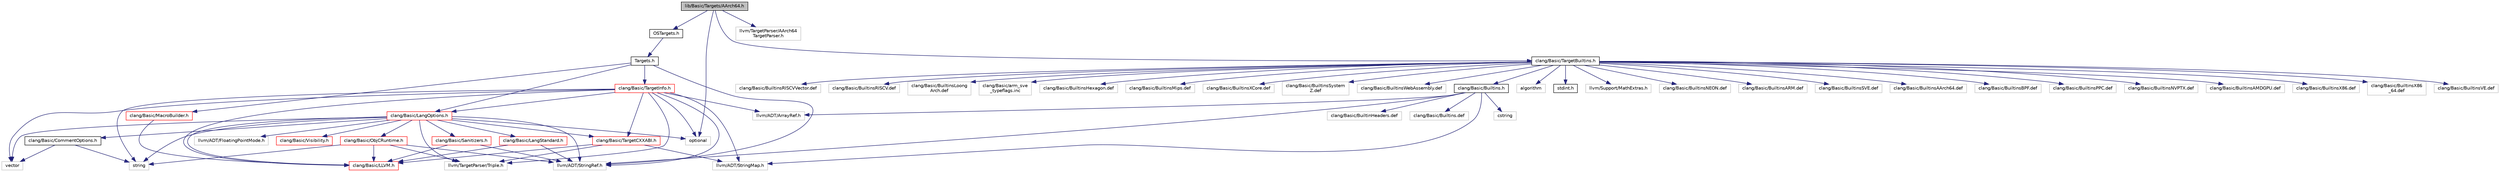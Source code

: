 digraph "lib/Basic/Targets/AArch64.h"
{
 // LATEX_PDF_SIZE
  bgcolor="transparent";
  edge [fontname="Helvetica",fontsize="10",labelfontname="Helvetica",labelfontsize="10"];
  node [fontname="Helvetica",fontsize="10",shape=record];
  Node1 [label="lib/Basic/Targets/AArch64.h",height=0.2,width=0.4,color="black", fillcolor="grey75", style="filled", fontcolor="black",tooltip=" "];
  Node1 -> Node2 [color="midnightblue",fontsize="10",style="solid",fontname="Helvetica"];
  Node2 [label="OSTargets.h",height=0.2,width=0.4,color="black",URL="$OSTargets_8h.html",tooltip=" "];
  Node2 -> Node3 [color="midnightblue",fontsize="10",style="solid",fontname="Helvetica"];
  Node3 [label="Targets.h",height=0.2,width=0.4,color="black",URL="$Targets_8h.html",tooltip=" "];
  Node3 -> Node4 [color="midnightblue",fontsize="10",style="solid",fontname="Helvetica"];
  Node4 [label="clang/Basic/LangOptions.h",height=0.2,width=0.4,color="red",URL="$LangOptions_8h.html",tooltip=" "];
  Node4 -> Node5 [color="midnightblue",fontsize="10",style="solid",fontname="Helvetica"];
  Node5 [label="clang/Basic/CommentOptions.h",height=0.2,width=0.4,color="black",URL="$CommentOptions_8h.html",tooltip=" "];
  Node5 -> Node6 [color="midnightblue",fontsize="10",style="solid",fontname="Helvetica"];
  Node6 [label="string",height=0.2,width=0.4,color="grey75",tooltip=" "];
  Node5 -> Node7 [color="midnightblue",fontsize="10",style="solid",fontname="Helvetica"];
  Node7 [label="vector",height=0.2,width=0.4,color="grey75",tooltip=" "];
  Node4 -> Node8 [color="midnightblue",fontsize="10",style="solid",fontname="Helvetica"];
  Node8 [label="clang/Basic/LLVM.h",height=0.2,width=0.4,color="red",URL="$LLVM_8h.html",tooltip=" "];
  Node4 -> Node11 [color="midnightblue",fontsize="10",style="solid",fontname="Helvetica"];
  Node11 [label="clang/Basic/LangStandard.h",height=0.2,width=0.4,color="red",URL="$LangStandard_8h.html",tooltip=" "];
  Node11 -> Node8 [color="midnightblue",fontsize="10",style="solid",fontname="Helvetica"];
  Node11 -> Node12 [color="midnightblue",fontsize="10",style="solid",fontname="Helvetica"];
  Node12 [label="llvm/ADT/StringRef.h",height=0.2,width=0.4,color="grey75",tooltip=" "];
  Node4 -> Node14 [color="midnightblue",fontsize="10",style="solid",fontname="Helvetica"];
  Node14 [label="clang/Basic/ObjCRuntime.h",height=0.2,width=0.4,color="red",URL="$ObjCRuntime_8h.html",tooltip=" "];
  Node14 -> Node8 [color="midnightblue",fontsize="10",style="solid",fontname="Helvetica"];
  Node14 -> Node12 [color="midnightblue",fontsize="10",style="solid",fontname="Helvetica"];
  Node14 -> Node18 [color="midnightblue",fontsize="10",style="solid",fontname="Helvetica"];
  Node18 [label="llvm/TargetParser/Triple.h",height=0.2,width=0.4,color="grey75",tooltip=" "];
  Node14 -> Node6 [color="midnightblue",fontsize="10",style="solid",fontname="Helvetica"];
  Node4 -> Node19 [color="midnightblue",fontsize="10",style="solid",fontname="Helvetica"];
  Node19 [label="clang/Basic/Sanitizers.h",height=0.2,width=0.4,color="red",URL="$Sanitizers_8h.html",tooltip=" "];
  Node19 -> Node8 [color="midnightblue",fontsize="10",style="solid",fontname="Helvetica"];
  Node19 -> Node12 [color="midnightblue",fontsize="10",style="solid",fontname="Helvetica"];
  Node4 -> Node24 [color="midnightblue",fontsize="10",style="solid",fontname="Helvetica"];
  Node24 [label="clang/Basic/TargetCXXABI.h",height=0.2,width=0.4,color="red",URL="$TargetCXXABI_8h.html",tooltip=" "];
  Node24 -> Node8 [color="midnightblue",fontsize="10",style="solid",fontname="Helvetica"];
  Node24 -> Node26 [color="midnightblue",fontsize="10",style="solid",fontname="Helvetica"];
  Node26 [label="llvm/ADT/StringMap.h",height=0.2,width=0.4,color="grey75",tooltip=" "];
  Node24 -> Node18 [color="midnightblue",fontsize="10",style="solid",fontname="Helvetica"];
  Node4 -> Node28 [color="midnightblue",fontsize="10",style="solid",fontname="Helvetica"];
  Node28 [label="clang/Basic/Visibility.h",height=0.2,width=0.4,color="red",URL="$Visibility_8h.html",tooltip=" "];
  Node4 -> Node31 [color="midnightblue",fontsize="10",style="solid",fontname="Helvetica"];
  Node31 [label="llvm/ADT/FloatingPointMode.h",height=0.2,width=0.4,color="grey75",tooltip=" "];
  Node4 -> Node12 [color="midnightblue",fontsize="10",style="solid",fontname="Helvetica"];
  Node4 -> Node18 [color="midnightblue",fontsize="10",style="solid",fontname="Helvetica"];
  Node4 -> Node32 [color="midnightblue",fontsize="10",style="solid",fontname="Helvetica"];
  Node32 [label="optional",height=0.2,width=0.4,color="grey75",tooltip=" "];
  Node4 -> Node6 [color="midnightblue",fontsize="10",style="solid",fontname="Helvetica"];
  Node4 -> Node7 [color="midnightblue",fontsize="10",style="solid",fontname="Helvetica"];
  Node3 -> Node35 [color="midnightblue",fontsize="10",style="solid",fontname="Helvetica"];
  Node35 [label="clang/Basic/MacroBuilder.h",height=0.2,width=0.4,color="red",URL="$MacroBuilder_8h.html",tooltip=" "];
  Node35 -> Node8 [color="midnightblue",fontsize="10",style="solid",fontname="Helvetica"];
  Node3 -> Node38 [color="midnightblue",fontsize="10",style="solid",fontname="Helvetica"];
  Node38 [label="clang/Basic/TargetInfo.h",height=0.2,width=0.4,color="red",URL="$include_2clang_2Basic_2TargetInfo_8h.html",tooltip=" "];
  Node38 -> Node8 [color="midnightblue",fontsize="10",style="solid",fontname="Helvetica"];
  Node38 -> Node4 [color="midnightblue",fontsize="10",style="solid",fontname="Helvetica"];
  Node38 -> Node24 [color="midnightblue",fontsize="10",style="solid",fontname="Helvetica"];
  Node38 -> Node59 [color="midnightblue",fontsize="10",style="solid",fontname="Helvetica"];
  Node59 [label="llvm/ADT/ArrayRef.h",height=0.2,width=0.4,color="grey75",tooltip=" "];
  Node38 -> Node26 [color="midnightblue",fontsize="10",style="solid",fontname="Helvetica"];
  Node38 -> Node12 [color="midnightblue",fontsize="10",style="solid",fontname="Helvetica"];
  Node38 -> Node18 [color="midnightblue",fontsize="10",style="solid",fontname="Helvetica"];
  Node38 -> Node32 [color="midnightblue",fontsize="10",style="solid",fontname="Helvetica"];
  Node38 -> Node6 [color="midnightblue",fontsize="10",style="solid",fontname="Helvetica"];
  Node38 -> Node7 [color="midnightblue",fontsize="10",style="solid",fontname="Helvetica"];
  Node3 -> Node12 [color="midnightblue",fontsize="10",style="solid",fontname="Helvetica"];
  Node1 -> Node66 [color="midnightblue",fontsize="10",style="solid",fontname="Helvetica"];
  Node66 [label="clang/Basic/TargetBuiltins.h",height=0.2,width=0.4,color="black",URL="$TargetBuiltins_8h.html",tooltip=" "];
  Node66 -> Node67 [color="midnightblue",fontsize="10",style="solid",fontname="Helvetica"];
  Node67 [label="algorithm",height=0.2,width=0.4,color="grey75",tooltip=" "];
  Node66 -> Node68 [color="midnightblue",fontsize="10",style="solid",fontname="Helvetica"];
  Node68 [label="stdint.h",height=0.2,width=0.4,color="black",URL="$stdint_8h.html",tooltip=" "];
  Node66 -> Node69 [color="midnightblue",fontsize="10",style="solid",fontname="Helvetica"];
  Node69 [label="clang/Basic/Builtins.h",height=0.2,width=0.4,color="black",URL="$Builtins_8h.html",tooltip=" "];
  Node69 -> Node59 [color="midnightblue",fontsize="10",style="solid",fontname="Helvetica"];
  Node69 -> Node26 [color="midnightblue",fontsize="10",style="solid",fontname="Helvetica"];
  Node69 -> Node12 [color="midnightblue",fontsize="10",style="solid",fontname="Helvetica"];
  Node69 -> Node70 [color="midnightblue",fontsize="10",style="solid",fontname="Helvetica"];
  Node70 [label="cstring",height=0.2,width=0.4,color="grey75",tooltip=" "];
  Node69 -> Node71 [color="midnightblue",fontsize="10",style="solid",fontname="Helvetica"];
  Node71 [label="clang/Basic/BuiltinHeaders.def",height=0.2,width=0.4,color="grey75",tooltip=" "];
  Node69 -> Node72 [color="midnightblue",fontsize="10",style="solid",fontname="Helvetica"];
  Node72 [label="clang/Basic/Builtins.def",height=0.2,width=0.4,color="grey75",tooltip=" "];
  Node66 -> Node45 [color="midnightblue",fontsize="10",style="solid",fontname="Helvetica"];
  Node45 [label="llvm/Support/MathExtras.h",height=0.2,width=0.4,color="grey75",tooltip=" "];
  Node66 -> Node73 [color="midnightblue",fontsize="10",style="solid",fontname="Helvetica"];
  Node73 [label="clang/Basic/BuiltinsNEON.def",height=0.2,width=0.4,color="grey75",tooltip=" "];
  Node66 -> Node74 [color="midnightblue",fontsize="10",style="solid",fontname="Helvetica"];
  Node74 [label="clang/Basic/BuiltinsARM.def",height=0.2,width=0.4,color="grey75",tooltip=" "];
  Node66 -> Node75 [color="midnightblue",fontsize="10",style="solid",fontname="Helvetica"];
  Node75 [label="clang/Basic/BuiltinsSVE.def",height=0.2,width=0.4,color="grey75",tooltip=" "];
  Node66 -> Node76 [color="midnightblue",fontsize="10",style="solid",fontname="Helvetica"];
  Node76 [label="clang/Basic/BuiltinsAArch64.def",height=0.2,width=0.4,color="grey75",tooltip=" "];
  Node66 -> Node77 [color="midnightblue",fontsize="10",style="solid",fontname="Helvetica"];
  Node77 [label="clang/Basic/BuiltinsBPF.def",height=0.2,width=0.4,color="grey75",tooltip=" "];
  Node66 -> Node78 [color="midnightblue",fontsize="10",style="solid",fontname="Helvetica"];
  Node78 [label="clang/Basic/BuiltinsPPC.def",height=0.2,width=0.4,color="grey75",tooltip=" "];
  Node66 -> Node79 [color="midnightblue",fontsize="10",style="solid",fontname="Helvetica"];
  Node79 [label="clang/Basic/BuiltinsNVPTX.def",height=0.2,width=0.4,color="grey75",tooltip=" "];
  Node66 -> Node80 [color="midnightblue",fontsize="10",style="solid",fontname="Helvetica"];
  Node80 [label="clang/Basic/BuiltinsAMDGPU.def",height=0.2,width=0.4,color="grey75",tooltip=" "];
  Node66 -> Node81 [color="midnightblue",fontsize="10",style="solid",fontname="Helvetica"];
  Node81 [label="clang/Basic/BuiltinsX86.def",height=0.2,width=0.4,color="grey75",tooltip=" "];
  Node66 -> Node82 [color="midnightblue",fontsize="10",style="solid",fontname="Helvetica"];
  Node82 [label="clang/Basic/BuiltinsX86\l_64.def",height=0.2,width=0.4,color="grey75",tooltip=" "];
  Node66 -> Node83 [color="midnightblue",fontsize="10",style="solid",fontname="Helvetica"];
  Node83 [label="clang/Basic/BuiltinsVE.def",height=0.2,width=0.4,color="grey75",tooltip=" "];
  Node66 -> Node84 [color="midnightblue",fontsize="10",style="solid",fontname="Helvetica"];
  Node84 [label="clang/Basic/BuiltinsRISCVVector.def",height=0.2,width=0.4,color="grey75",tooltip=" "];
  Node66 -> Node85 [color="midnightblue",fontsize="10",style="solid",fontname="Helvetica"];
  Node85 [label="clang/Basic/BuiltinsRISCV.def",height=0.2,width=0.4,color="grey75",tooltip=" "];
  Node66 -> Node86 [color="midnightblue",fontsize="10",style="solid",fontname="Helvetica"];
  Node86 [label="clang/Basic/BuiltinsLoong\lArch.def",height=0.2,width=0.4,color="grey75",tooltip=" "];
  Node66 -> Node87 [color="midnightblue",fontsize="10",style="solid",fontname="Helvetica"];
  Node87 [label="clang/Basic/arm_sve\l_typeflags.inc",height=0.2,width=0.4,color="grey75",tooltip=" "];
  Node66 -> Node88 [color="midnightblue",fontsize="10",style="solid",fontname="Helvetica"];
  Node88 [label="clang/Basic/BuiltinsHexagon.def",height=0.2,width=0.4,color="grey75",tooltip=" "];
  Node66 -> Node89 [color="midnightblue",fontsize="10",style="solid",fontname="Helvetica"];
  Node89 [label="clang/Basic/BuiltinsMips.def",height=0.2,width=0.4,color="grey75",tooltip=" "];
  Node66 -> Node90 [color="midnightblue",fontsize="10",style="solid",fontname="Helvetica"];
  Node90 [label="clang/Basic/BuiltinsXCore.def",height=0.2,width=0.4,color="grey75",tooltip=" "];
  Node66 -> Node91 [color="midnightblue",fontsize="10",style="solid",fontname="Helvetica"];
  Node91 [label="clang/Basic/BuiltinsSystem\lZ.def",height=0.2,width=0.4,color="grey75",tooltip=" "];
  Node66 -> Node92 [color="midnightblue",fontsize="10",style="solid",fontname="Helvetica"];
  Node92 [label="clang/Basic/BuiltinsWebAssembly.def",height=0.2,width=0.4,color="grey75",tooltip=" "];
  Node1 -> Node93 [color="midnightblue",fontsize="10",style="solid",fontname="Helvetica"];
  Node93 [label="llvm/TargetParser/AArch64\lTargetParser.h",height=0.2,width=0.4,color="grey75",tooltip=" "];
  Node1 -> Node32 [color="midnightblue",fontsize="10",style="solid",fontname="Helvetica"];
}
